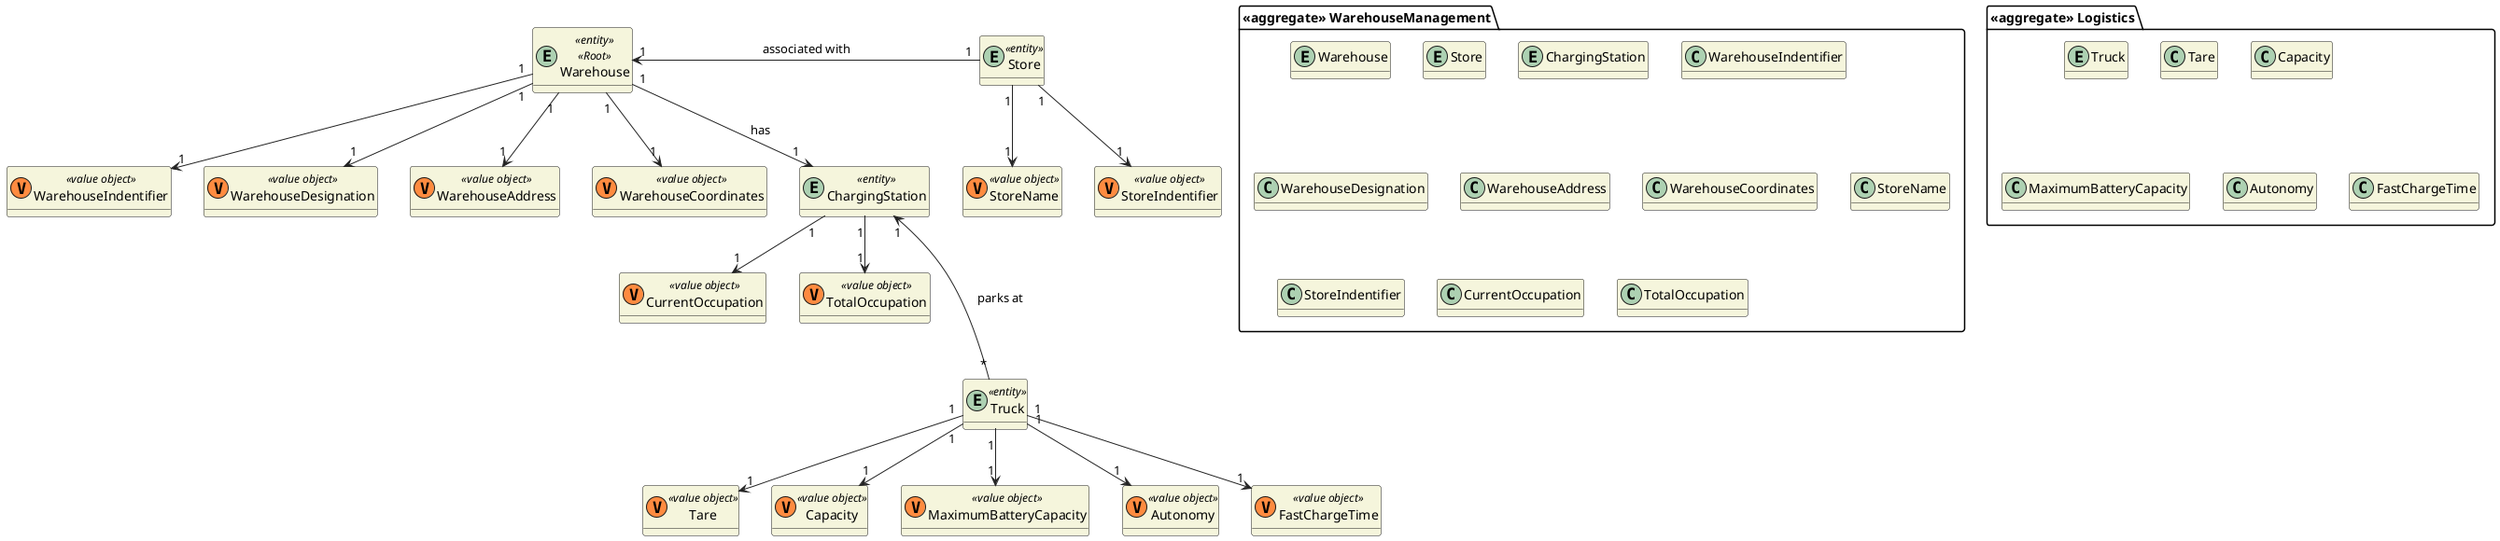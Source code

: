 @startuml DMWarehouseManagement

skinparam classAttributeIconSize 0
hide empty attributes
skinparam classBackgroundColor beige
skinparam ArrowColor #222222

package "<<aggregate>> WarehouseManagement"{
  entity Warehouse
  entity Store
  entity ChargingStation
  class WarehouseIndentifier
  class WarehouseDesignation
  class WarehouseAddress
  class WarehouseCoordinates
  class StoreName
  class StoreIndentifier 
  class CurrentOccupation
  class TotalOccupation

}

package "<<aggregate>> Logistics"{
  entity Truck 
  class Tare
  class Capacity
  class MaximumBatteryCapacity
  class Autonomy
  class FastChargeTime

}

entity Warehouse <<entity>> <<Root>>
class WarehouseIndentifier <<(V,#FF8B40) value object>>
class WarehouseDesignation <<(V,#FF8B40) value object>>
class WarehouseAddress <<(V,#FF8B40) value object>>
class WarehouseCoordinates <<(V,#FF8B40) value object>>

entity Store <<entity>>
class StoreName <<(V,#FF8B40) value object>> 
class StoreIndentifier <<(V,#FF8B40) value object>> 

entity ChargingStation <<entity>> 
class CurrentOccupation <<(V,#FF8B40) value object>> 
class TotalOccupation <<(V,#FF8B40) value object>> 

entity Truck <<entity>>
class Tare <<(V,#FF8B40) value object>>
class Capacity <<(V,#FF8B40) value object>>
class MaximumBatteryCapacity <<(V,#FF8B40) value object>>
class Autonomy <<(V,#FF8B40) value object>>
class FastChargeTime <<(V,#FF8B40) value object>>


Warehouse "1" <- "1" Store : associated with
Warehouse "1" --> "1" ChargingStation: has
ChargingStation "1" <---  "*" Truck : parks at

Warehouse "1" --> "1" WarehouseIndentifier 
Warehouse "1" --> "1" WarehouseDesignation 
Warehouse "1" --> "1" WarehouseAddress 
Warehouse "1" --> "1" WarehouseCoordinates 

Truck "1" --> "1" Tare
Truck "1" --> "1" Capacity 
Truck "1" --> "1" MaximumBatteryCapacity
Truck "1" --> "1" Autonomy
Truck "1" --> "1" FastChargeTime

Store "1" --> "1" StoreName
Store "1" --> "1" StoreIndentifier

ChargingStation "1" --> "1" CurrentOccupation
ChargingStation "1" --> "1" TotalOccupation

@enduml